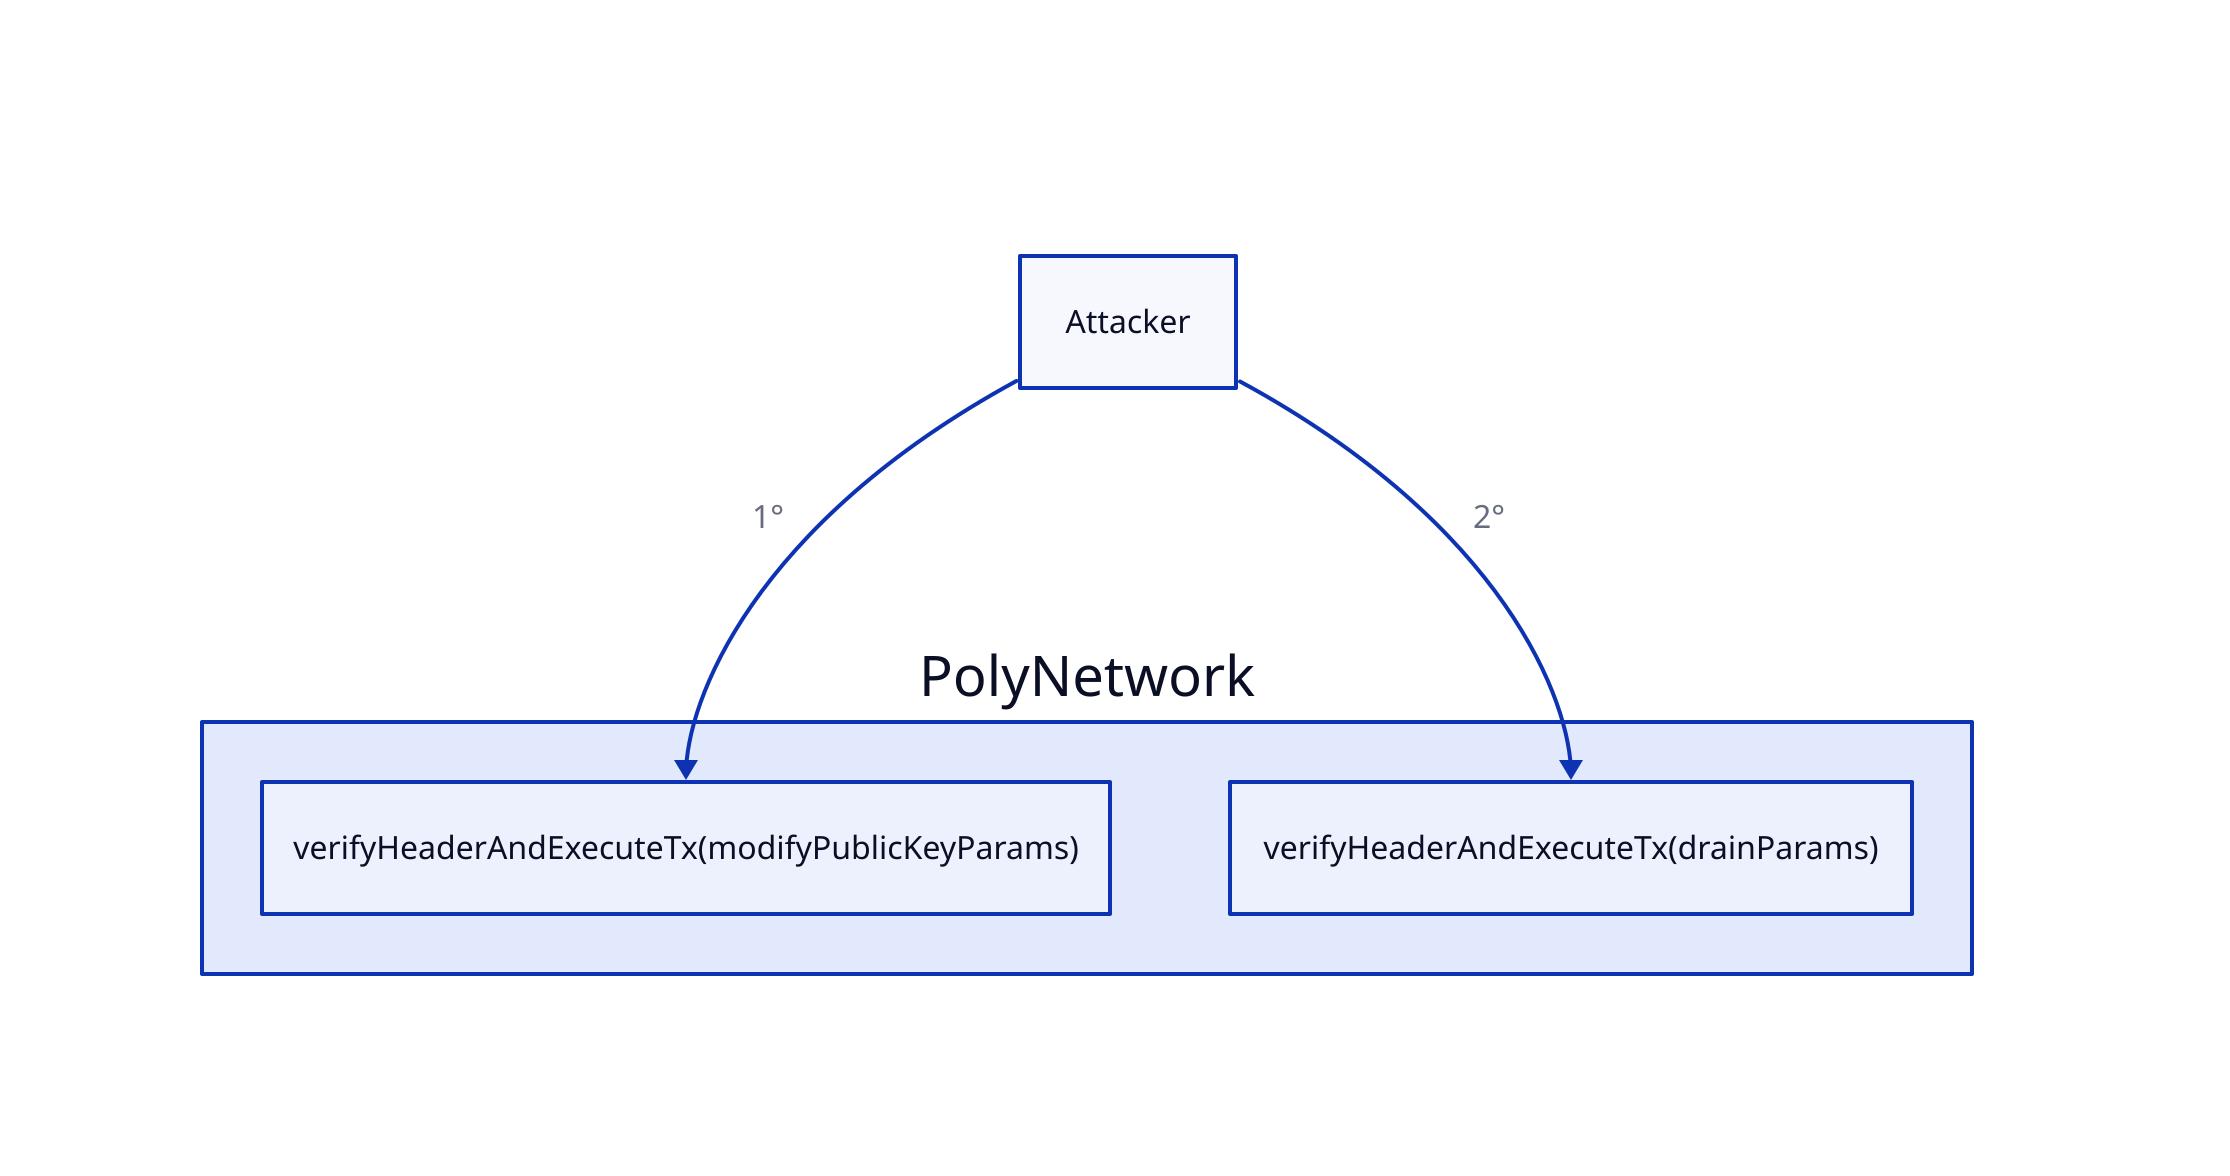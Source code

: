PolyNetwork {

    setterTx: verifyHeaderAndExecuteTx(modifyPublicKeyParams)
    drainTx: verifyHeaderAndExecuteTx(drainParams)

  }
  
  Attacker -> PolyNetwork.setterTx: 1°
  Attacker -> PolyNetwork.drainTx: 2°

  explanation: |md
    # PolyNetwork
    - Access control leak
    - Public Key modified with whitelisted contract
  |
  